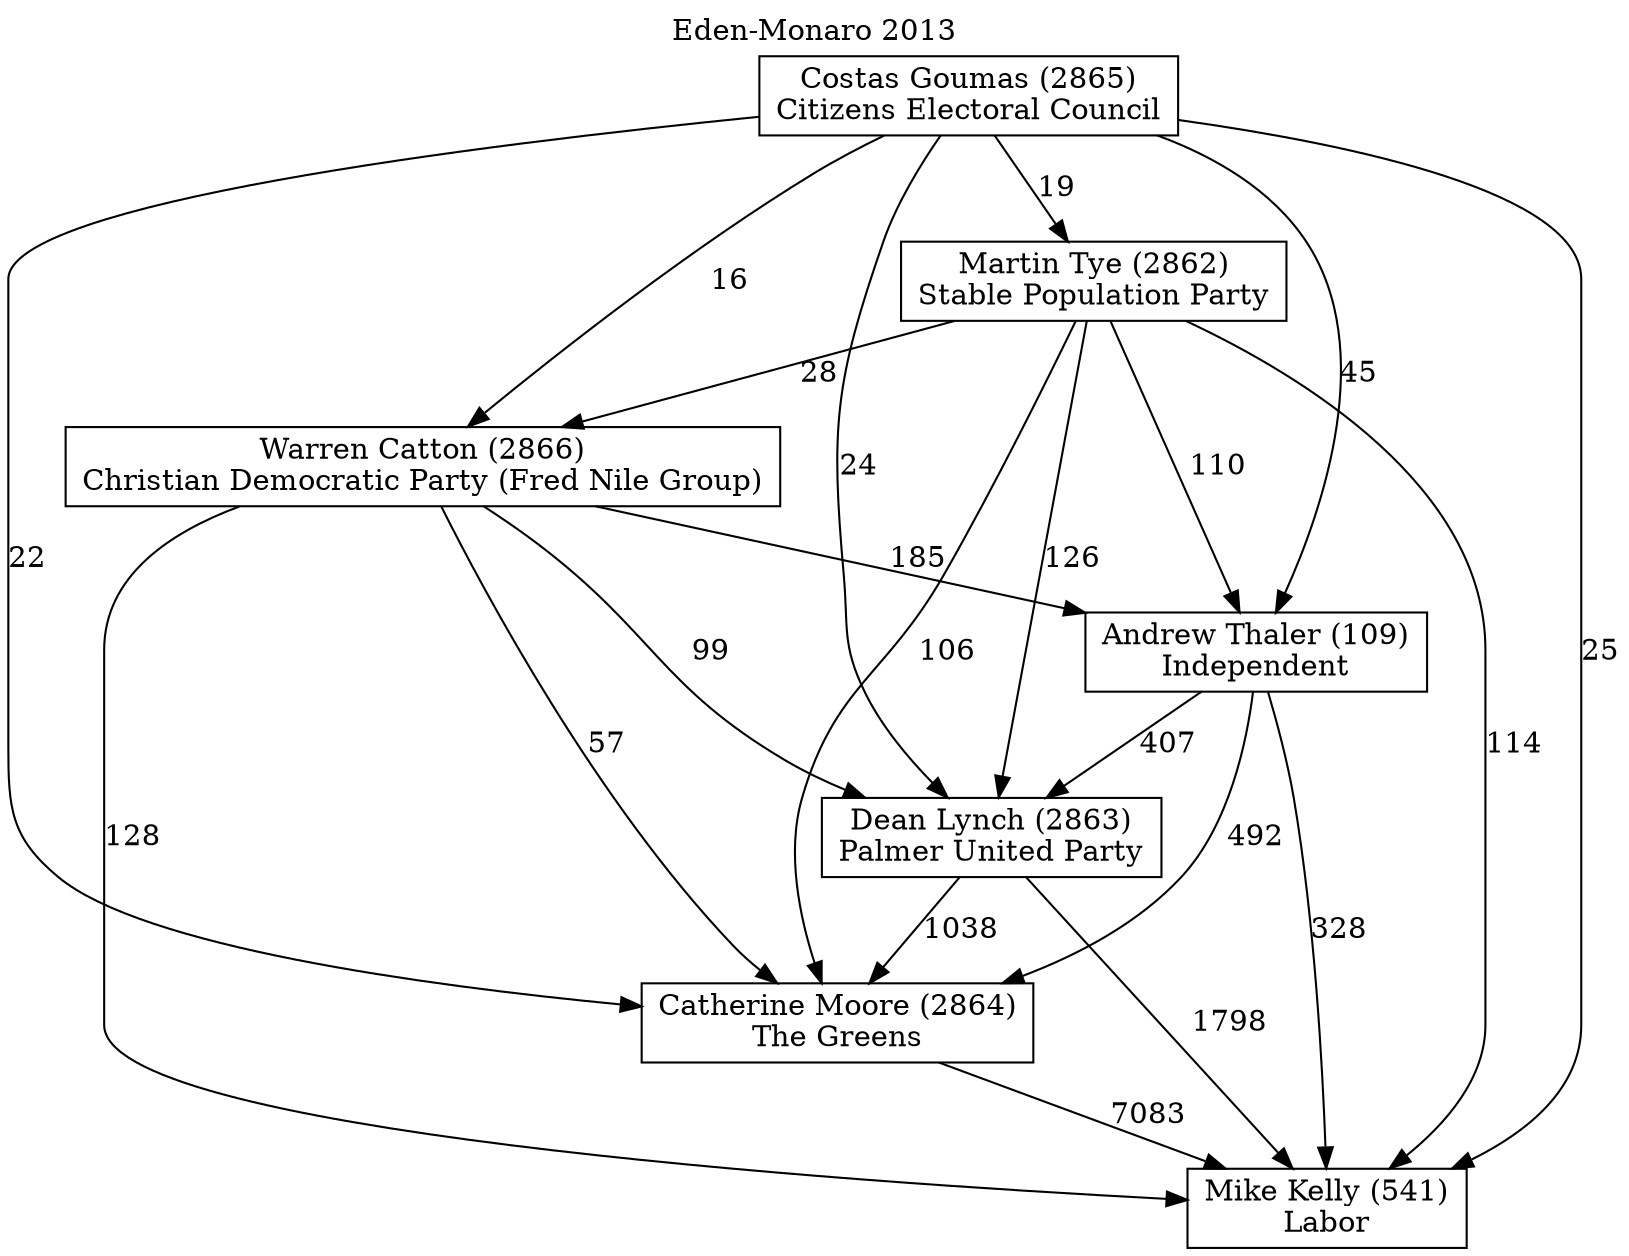 // House preference flow
digraph "Mike Kelly (541)_Eden-Monaro_2013" {
	graph [label="Eden-Monaro 2013" labelloc=t mclimit=10]
	node [shape=box]
	"Andrew Thaler (109)" [label="Andrew Thaler (109)
Independent"]
	"Catherine Moore (2864)" [label="Catherine Moore (2864)
The Greens"]
	"Costas Goumas (2865)" [label="Costas Goumas (2865)
Citizens Electoral Council"]
	"Dean Lynch (2863)" [label="Dean Lynch (2863)
Palmer United Party"]
	"Martin Tye (2862)" [label="Martin Tye (2862)
Stable Population Party"]
	"Mike Kelly (541)" [label="Mike Kelly (541)
Labor"]
	"Warren Catton (2866)" [label="Warren Catton (2866)
Christian Democratic Party (Fred Nile Group)"]
	"Andrew Thaler (109)" -> "Catherine Moore (2864)" [label=492]
	"Andrew Thaler (109)" -> "Dean Lynch (2863)" [label=407]
	"Andrew Thaler (109)" -> "Mike Kelly (541)" [label=328]
	"Catherine Moore (2864)" -> "Mike Kelly (541)" [label=7083]
	"Costas Goumas (2865)" -> "Andrew Thaler (109)" [label=45]
	"Costas Goumas (2865)" -> "Catherine Moore (2864)" [label=22]
	"Costas Goumas (2865)" -> "Dean Lynch (2863)" [label=24]
	"Costas Goumas (2865)" -> "Martin Tye (2862)" [label=19]
	"Costas Goumas (2865)" -> "Mike Kelly (541)" [label=25]
	"Costas Goumas (2865)" -> "Warren Catton (2866)" [label=16]
	"Dean Lynch (2863)" -> "Catherine Moore (2864)" [label=1038]
	"Dean Lynch (2863)" -> "Mike Kelly (541)" [label=1798]
	"Martin Tye (2862)" -> "Andrew Thaler (109)" [label=110]
	"Martin Tye (2862)" -> "Catherine Moore (2864)" [label=106]
	"Martin Tye (2862)" -> "Dean Lynch (2863)" [label=126]
	"Martin Tye (2862)" -> "Mike Kelly (541)" [label=114]
	"Martin Tye (2862)" -> "Warren Catton (2866)" [label=28]
	"Warren Catton (2866)" -> "Andrew Thaler (109)" [label=185]
	"Warren Catton (2866)" -> "Catherine Moore (2864)" [label=57]
	"Warren Catton (2866)" -> "Dean Lynch (2863)" [label=99]
	"Warren Catton (2866)" -> "Mike Kelly (541)" [label=128]
}
